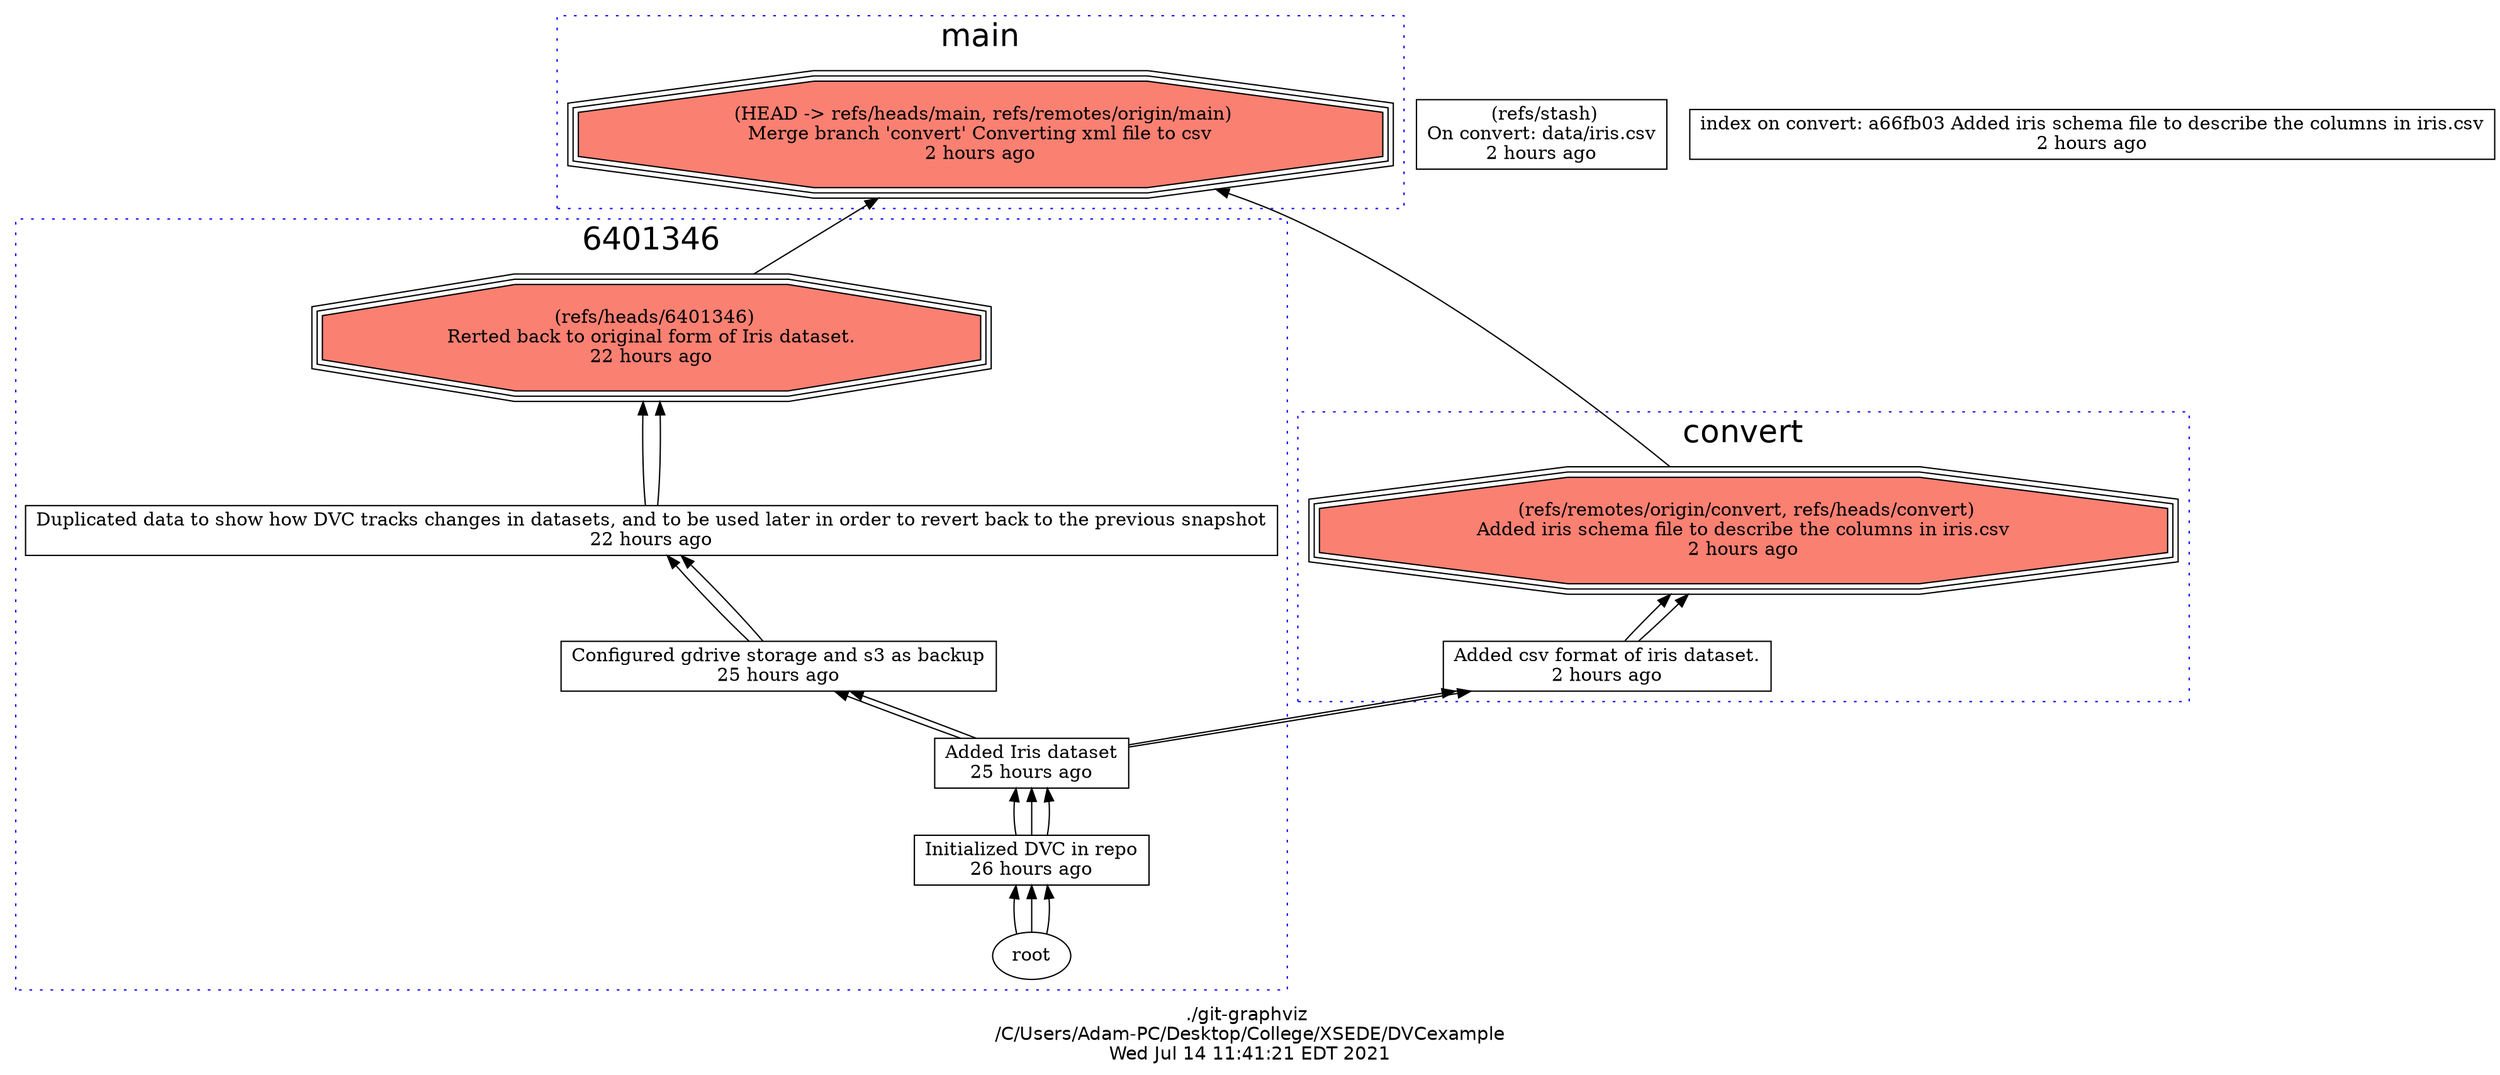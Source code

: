 digraph GIT {
fontname="Helvetica";
label="./git-graphviz \n/C/Users/Adam-PC/Desktop/College/XSEDE/DVCexample\nWed Jul 14 11:41:21 EDT 2021";
	subgraph cluster_refs_heads_6401346 {
    label="6401346";
    fontsize=24;
    color=blue;
    style=dotted;
"5c06e0beed7c73c0749e5d41d4abc96ee980756c" -> "905270034d4759b2a8031ab1d9b2adcfb4813f39" [dir=back];
 "905270034d4759b2a8031ab1d9b2adcfb4813f39" -> "aa5fffbfb82e86051964677cd0ca90ec2e417042" [dir=back];
 "aa5fffbfb82e86051964677cd0ca90ec2e417042" -> "64013469c9cc3db2ab3ce9082940922cc88c7183" [dir=back];
 "64013469c9cc3db2ab3ce9082940922cc88c7183" -> "8058b27b82260668fd30b622a4d7cafc060803e1" [dir=back];
 "8058b27b82260668fd30b622a4d7cafc060803e1" -> "root"[dir=back];

  }
	subgraph cluster_refs_heads_convert {
    label="convert";
    fontsize=24;
    color=blue;
    style=dotted;
"a66fb038ef8268b3d7218f7a62ac0a9157020545" -> "9f1f989830804d5c5a07d25a7543ea18afeedcf6" [dir=back];
 "9f1f989830804d5c5a07d25a7543ea18afeedcf6" -> "64013469c9cc3db2ab3ce9082940922cc88c7183" [dir=back];
 "64013469c9cc3db2ab3ce9082940922cc88c7183" -> "8058b27b82260668fd30b622a4d7cafc060803e1" [dir=back];
 "8058b27b82260668fd30b622a4d7cafc060803e1" -> "root"[dir=back];

  }
	subgraph cluster_refs_heads_main {
    label="main";
    fontsize=24;
    color=blue;
    style=dotted;
"3aab375090a783ab24057dc34b4a13eac7ad7516" -> "5c06e0beed7c73c0749e5d41d4abc96ee980756c"[dir=back];
"3aab375090a783ab24057dc34b4a13eac7ad7516" -> "a66fb038ef8268b3d7218f7a62ac0a9157020545" [dir=back];
 "a66fb038ef8268b3d7218f7a62ac0a9157020545" -> "9f1f989830804d5c5a07d25a7543ea18afeedcf6" [dir=back];
 "9f1f989830804d5c5a07d25a7543ea18afeedcf6" -> "64013469c9cc3db2ab3ce9082940922cc88c7183" [dir=back];
 "5c06e0beed7c73c0749e5d41d4abc96ee980756c" -> "905270034d4759b2a8031ab1d9b2adcfb4813f39" [dir=back];
 "905270034d4759b2a8031ab1d9b2adcfb4813f39" -> "aa5fffbfb82e86051964677cd0ca90ec2e417042" [dir=back];
 "aa5fffbfb82e86051964677cd0ca90ec2e417042" -> "64013469c9cc3db2ab3ce9082940922cc88c7183" [dir=back];
 "64013469c9cc3db2ab3ce9082940922cc88c7183" -> "8058b27b82260668fd30b622a4d7cafc060803e1" [dir=back];
 "8058b27b82260668fd30b622a4d7cafc060803e1" -> "root"[dir=back];

  }
# Node list
  "3aab375090a783ab24057dc34b4a13eac7ad7516" [label=" (HEAD -> refs/heads/main, refs/remotes/origin/main)\nMerge branch 'convert' Converting xml file to csv\n2 hours ago",shape=tripleoctagon,style=filled,color=black,fillcolor=salmon]
  "f57841bba1628c91947898533ffb37c6a3b1ac84" [label=" (refs/stash)\nOn convert: data/iris.csv\n2 hours ago",shape=box,style=filled,color=black,fillcolor=white]
  "ba729419faa5c9a2818745023051efc5e6bb07d8" [label="index on convert: a66fb03 Added iris schema file to describe the columns in iris.csv\n2 hours ago",shape=box,style=filled,color=black,fillcolor=white]
  "a66fb038ef8268b3d7218f7a62ac0a9157020545" [label=" (refs/remotes/origin/convert, refs/heads/convert)\nAdded iris schema file to describe the columns in iris.csv\n2 hours ago",shape=tripleoctagon,style=filled,color=black,fillcolor=salmon]
  "9f1f989830804d5c5a07d25a7543ea18afeedcf6" [label="Added csv format of iris dataset.\n2 hours ago",shape=box,style=filled,color=black,fillcolor=white]
  "5c06e0beed7c73c0749e5d41d4abc96ee980756c" [label=" (refs/heads/6401346)\nRerted back to original form of Iris dataset.\n22 hours ago",shape=tripleoctagon,style=filled,color=black,fillcolor=salmon]
  "905270034d4759b2a8031ab1d9b2adcfb4813f39" [label="Duplicated data to show how DVC tracks changes in datasets, and to be used later in order to revert back to the previous snapshot\n22 hours ago",shape=box,style=filled,color=black,fillcolor=white]
  "aa5fffbfb82e86051964677cd0ca90ec2e417042" [label="Configured gdrive storage and s3 as backup\n25 hours ago",shape=box,style=filled,color=black,fillcolor=white]
  "64013469c9cc3db2ab3ce9082940922cc88c7183" [label="Added Iris dataset\n25 hours ago",shape=box,style=filled,color=black,fillcolor=white]
  "8058b27b82260668fd30b622a4d7cafc060803e1" [label="Initialized DVC in repo\n26 hours ago",shape=box,style=filled,color=black,fillcolor=white]
}
